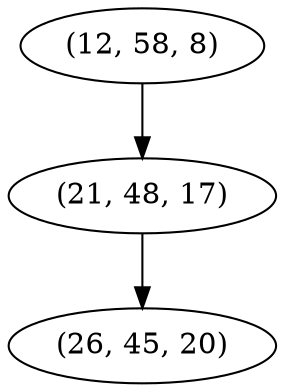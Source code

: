 digraph tree {
    "(12, 58, 8)";
    "(21, 48, 17)";
    "(26, 45, 20)";
    "(12, 58, 8)" -> "(21, 48, 17)";
    "(21, 48, 17)" -> "(26, 45, 20)";
}
